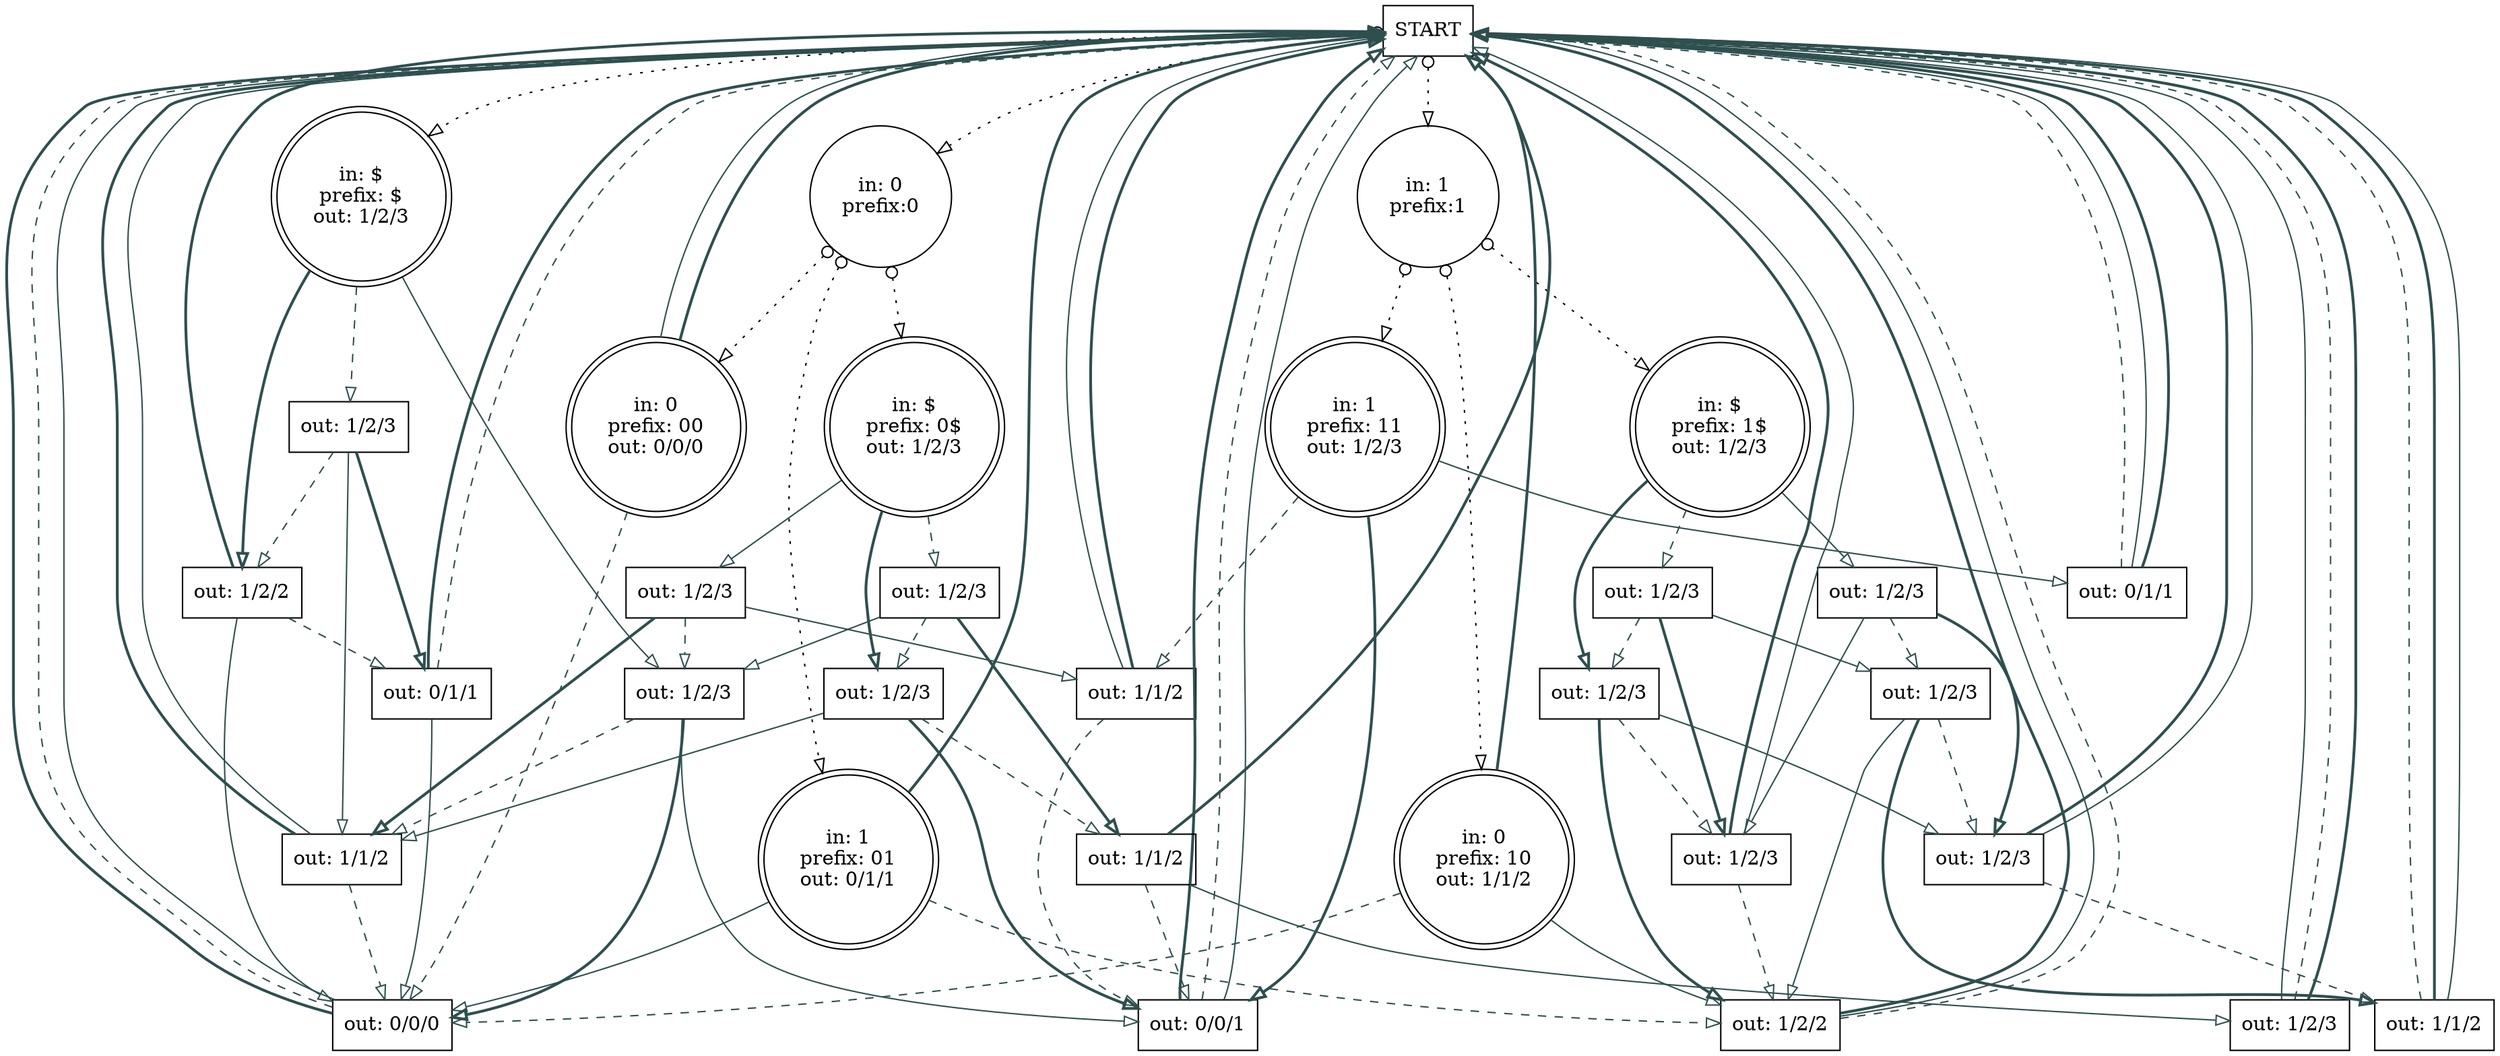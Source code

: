 digraph G {
 S [style=solid;shape=box;label="START"];
 P0 [style=solid;shape=circle;label="in: 0\nprefix:0"];
 P1 [style=solid;shape=circle;label="in: 1\nprefix:1"];
 Wx [style=solid;shape=doublecircle;label="in: $\nprefix: $\nout: 1/2/3"];
 W00 [style=solid;shape=doublecircle;label="in: 0\nprefix: 00\nout: 0/0/0"];
 W01 [style=solid;shape=doublecircle;label="in: 1\nprefix: 01\nout: 0/1/1"];
 W0x [style=solid;shape=doublecircle;label="in: $\nprefix: 0$\nout: 1/2/3"];
 W10 [style=solid;shape=doublecircle;label="in: 0\nprefix: 10\nout: 1/1/2"];
 W11 [style=solid;shape=doublecircle;label="in: 1\nprefix: 11\nout: 1/2/3"];
 W1x [style=solid;shape=doublecircle;label="in: $\nprefix: 1$\nout: 1/2/3"];
 C1 [style=solid;shape=box;label="out: 0/0/0"];
 C2 [style=solid;shape=box;label="out: 1/2/2"];
 C3 [style=solid;shape=box;label="out: 1/1/2"];
 C4 [style=solid;shape=box;label="out: 0/1/1"];
 C5 [style=solid;shape=box;label="out: 0/0/1"];
 C6 [style=solid;shape=box;label="out: 1/2/3"];
 C7 [style=solid;shape=box;label="out: 1/2/3"];
 C8 [style=solid;shape=box;label="out: 1/2/2"];
 C9 [style=solid;shape=box;label="out: 1/1/2"];
 C10 [style=solid;shape=box;label="out: 0/1/1"];
 C11 [style=solid;shape=box;label="out: 1/2/3"];
 C12 [style=solid;shape=box;label="out: 1/2/3"];
 C13 [style=solid;shape=box;label="out: 1/2/3"];
 C14 [style=solid;shape=box;label="out: 1/1/2"];
 C15 [style=solid;shape=box;label="out: 1/2/3"];
 C16 [style=solid;shape=box;label="out: 1/2/3"];
 C17 [style=solid;shape=box;label="out: 1/2/3"];
 C18 [style=solid;shape=box;label="out: 1/2/3"];
 C19 [style=solid;shape=box;label="out: 1/2/3"];
 C20 [style=solid;shape=box;label="out: 1/2/3"];
 C21 [style=solid;shape=box;label="out: 1/2/3"];
 C22 [style=solid;shape=box;label="out: 1/1/2"];
 S -> P1 [style=dotted;color=black;dir=both;arrowtail=odot;arrowhead=empty;];
 S -> P0 [style=dotted;color=black;dir=both;arrowtail=odot;arrowhead=empty;];
 S -> Wx [style=dotted;color=black;dir=both;arrowtail=odot;arrowhead=empty;];
 P0 -> W00 [style=dotted;color=black;dir=both;arrowtail=odot;arrowhead=empty;];
 P0 -> W0x [style=dotted;color=black;dir=both;arrowtail=odot;arrowhead=empty;];
 P0 -> W01 [style=dotted;color=black;dir=both;arrowtail=odot;arrowhead=empty;];
 P1 -> W10 [style=dotted;color=black;dir=both;arrowtail=odot;arrowhead=empty;];
 P1 -> W1x [style=dotted;color=black;dir=both;arrowtail=odot;arrowhead=empty;];
 P1 -> W11 [style=dotted;color=black;dir=both;arrowtail=odot;arrowhead=empty;];
 Wx -> C7 [style=solid;color=darkslategray;arrowhead=empty;];
 Wx -> C6 [style=dashed;color=darkslategray;arrowhead=empty;];
 Wx -> C8 [style=bold;color=darkslategray;arrowhead=empty;];
 W00 -> S [style=solid;color=darkslategray;arrowhead=empty;];
 W00 -> C1 [style=dashed;color=darkslategray;arrowhead=empty;];
 W00 -> S [style=bold;color=darkslategray;arrowhead=empty;];
 W01 -> C1 [style=solid;color=darkslategray;arrowhead=empty;];
 W01 -> S [style=bold;color=darkslategray;arrowhead=empty;];
 W01 -> C2 [style=dashed;color=darkslategray;arrowhead=empty;];
 W0x -> C12 [style=solid;color=darkslategray;arrowhead=empty;];
 W0x -> C13 [style=bold;color=darkslategray;arrowhead=empty;];
 W0x -> C11 [style=dashed;color=darkslategray;arrowhead=empty;];
 W10 -> C1 [style=dashed;color=darkslategray;arrowhead=empty;];
 W10 -> C2 [style=solid;color=darkslategray;arrowhead=empty;];
 W10 -> S [style=bold;color=darkslategray;arrowhead=empty;];
 W11 -> C5 [style=bold;color=darkslategray;arrowhead=empty;];
 W11 -> C3 [style=dashed;color=darkslategray;arrowhead=empty;];
 W11 -> C4 [style=solid;color=darkslategray;arrowhead=empty;];
 W1x -> C17 [style=solid;color=darkslategray;arrowhead=empty;];
 W1x -> C18 [style=bold;color=darkslategray;arrowhead=empty;];
 W1x -> C16 [style=dashed;color=darkslategray;arrowhead=empty;];
 C1 -> S [style=bold;color=darkslategray;arrowhead=empty;];
 C1 -> S [style=dashed;color=darkslategray;arrowhead=empty;];
 C1 -> S [style=solid;color=darkslategray;arrowhead=empty;];
 C2 -> S [style=bold;color=darkslategray;arrowhead=empty;];
 C2 -> S [style=solid;color=darkslategray;arrowhead=empty;];
 C2 -> S [style=dashed;color=darkslategray;arrowhead=empty;];
 C3 -> S [style=solid;color=darkslategray;arrowhead=empty;];
 C3 -> S [style=bold;color=darkslategray;arrowhead=empty;];
 C3 -> C5 [style=dashed;color=darkslategray;arrowhead=empty;];
 C4 -> S [style=dashed;color=darkslategray;arrowhead=empty;];
 C4 -> S [style=solid;color=darkslategray;arrowhead=empty;];
 C4 -> S [style=bold;color=darkslategray;arrowhead=empty;];
 C5 -> S [style=bold;color=darkslategray;arrowhead=empty;];
 C5 -> S [style=dashed;color=darkslategray;arrowhead=empty;];
 C5 -> S [style=solid;color=darkslategray;arrowhead=empty;];
 C6 -> C8 [style=dashed;color=darkslategray;arrowhead=empty;];
 C6 -> C10 [style=bold;color=darkslategray;arrowhead=empty;];
 C6 -> C9 [style=solid;color=darkslategray;arrowhead=empty;];
 C7 -> C1 [style=bold;color=darkslategray;arrowhead=empty;];
 C7 -> C9 [style=dashed;color=darkslategray;arrowhead=empty;];
 C7 -> C5 [style=solid;color=darkslategray;arrowhead=empty;];
 C8 -> S [style=bold;color=darkslategray;arrowhead=empty;];
 C8 -> C1 [style=solid;color=darkslategray;arrowhead=empty;];
 C8 -> C10 [style=dashed;color=darkslategray;arrowhead=empty;];
 C9 -> S [style=bold;color=darkslategray;arrowhead=empty;];
 C9 -> S [style=solid;color=darkslategray;arrowhead=empty;];
 C9 -> C1 [style=dashed;color=darkslategray;arrowhead=empty;];
 C10 -> S [style=bold;color=darkslategray;arrowhead=empty;];
 C10 -> C1 [style=solid;color=darkslategray;arrowhead=empty;];
 C10 -> S [style=dashed;color=darkslategray;arrowhead=empty;];
 C11 -> C13 [style=dashed;color=darkslategray;arrowhead=empty;];
 C11 -> C14 [style=bold;color=darkslategray;arrowhead=empty;];
 C11 -> C7 [style=solid;color=darkslategray;arrowhead=empty;];
 C12 -> C3 [style=solid;color=darkslategray;arrowhead=empty;];
 C12 -> C7 [style=dashed;color=darkslategray;arrowhead=empty;];
 C12 -> C9 [style=bold;color=darkslategray;arrowhead=empty;];
 C13 -> C5 [style=bold;color=darkslategray;arrowhead=empty;];
 C13 -> C14 [style=dashed;color=darkslategray;arrowhead=empty;];
 C13 -> C9 [style=solid;color=darkslategray;arrowhead=empty;];
 C14 -> C5 [style=dashed;color=darkslategray;arrowhead=empty;];
 C14 -> S [style=bold;color=darkslategray;arrowhead=empty;];
 C14 -> C15 [style=solid;color=darkslategray;arrowhead=empty;];
 C15 -> S [style=solid;color=darkslategray;arrowhead=empty;];
 C15 -> S [style=dashed;color=darkslategray;arrowhead=empty;];
 C15 -> S [style=bold;color=darkslategray;arrowhead=empty;];
 C16 -> C20 [style=bold;color=darkslategray;arrowhead=empty;];
 C16 -> C18 [style=dashed;color=darkslategray;arrowhead=empty;];
 C16 -> C19 [style=solid;color=darkslategray;arrowhead=empty;];
 C17 -> C19 [style=dashed;color=darkslategray;arrowhead=empty;];
 C17 -> C21 [style=bold;color=darkslategray;arrowhead=empty;];
 C17 -> C20 [style=solid;color=darkslategray;arrowhead=empty;];
 C18 -> C21 [style=solid;color=darkslategray;arrowhead=empty;];
 C18 -> C2 [style=bold;color=darkslategray;arrowhead=empty;];
 C18 -> C20 [style=dashed;color=darkslategray;arrowhead=empty;];
 C19 -> C2 [style=solid;color=darkslategray;arrowhead=empty;];
 C19 -> C22 [style=bold;color=darkslategray;arrowhead=empty;];
 C19 -> C21 [style=dashed;color=darkslategray;arrowhead=empty;];
 C20 -> S [style=bold;color=darkslategray;arrowhead=empty;];
 C20 -> C2 [style=dashed;color=darkslategray;arrowhead=empty;];
 C20 -> S [style=solid;color=darkslategray;arrowhead=empty;];
 C21 -> S [style=bold;color=darkslategray;arrowhead=empty;];
 C21 -> C22 [style=dashed;color=darkslategray;arrowhead=empty;];
 C21 -> S [style=solid;color=darkslategray;arrowhead=empty;];
 C22 -> S [style=dashed;color=darkslategray;arrowhead=empty;];
 C22 -> S [style=bold;color=darkslategray;arrowhead=empty;];
 C22 -> S [style=solid;color=darkslategray;arrowhead=empty;];
}
